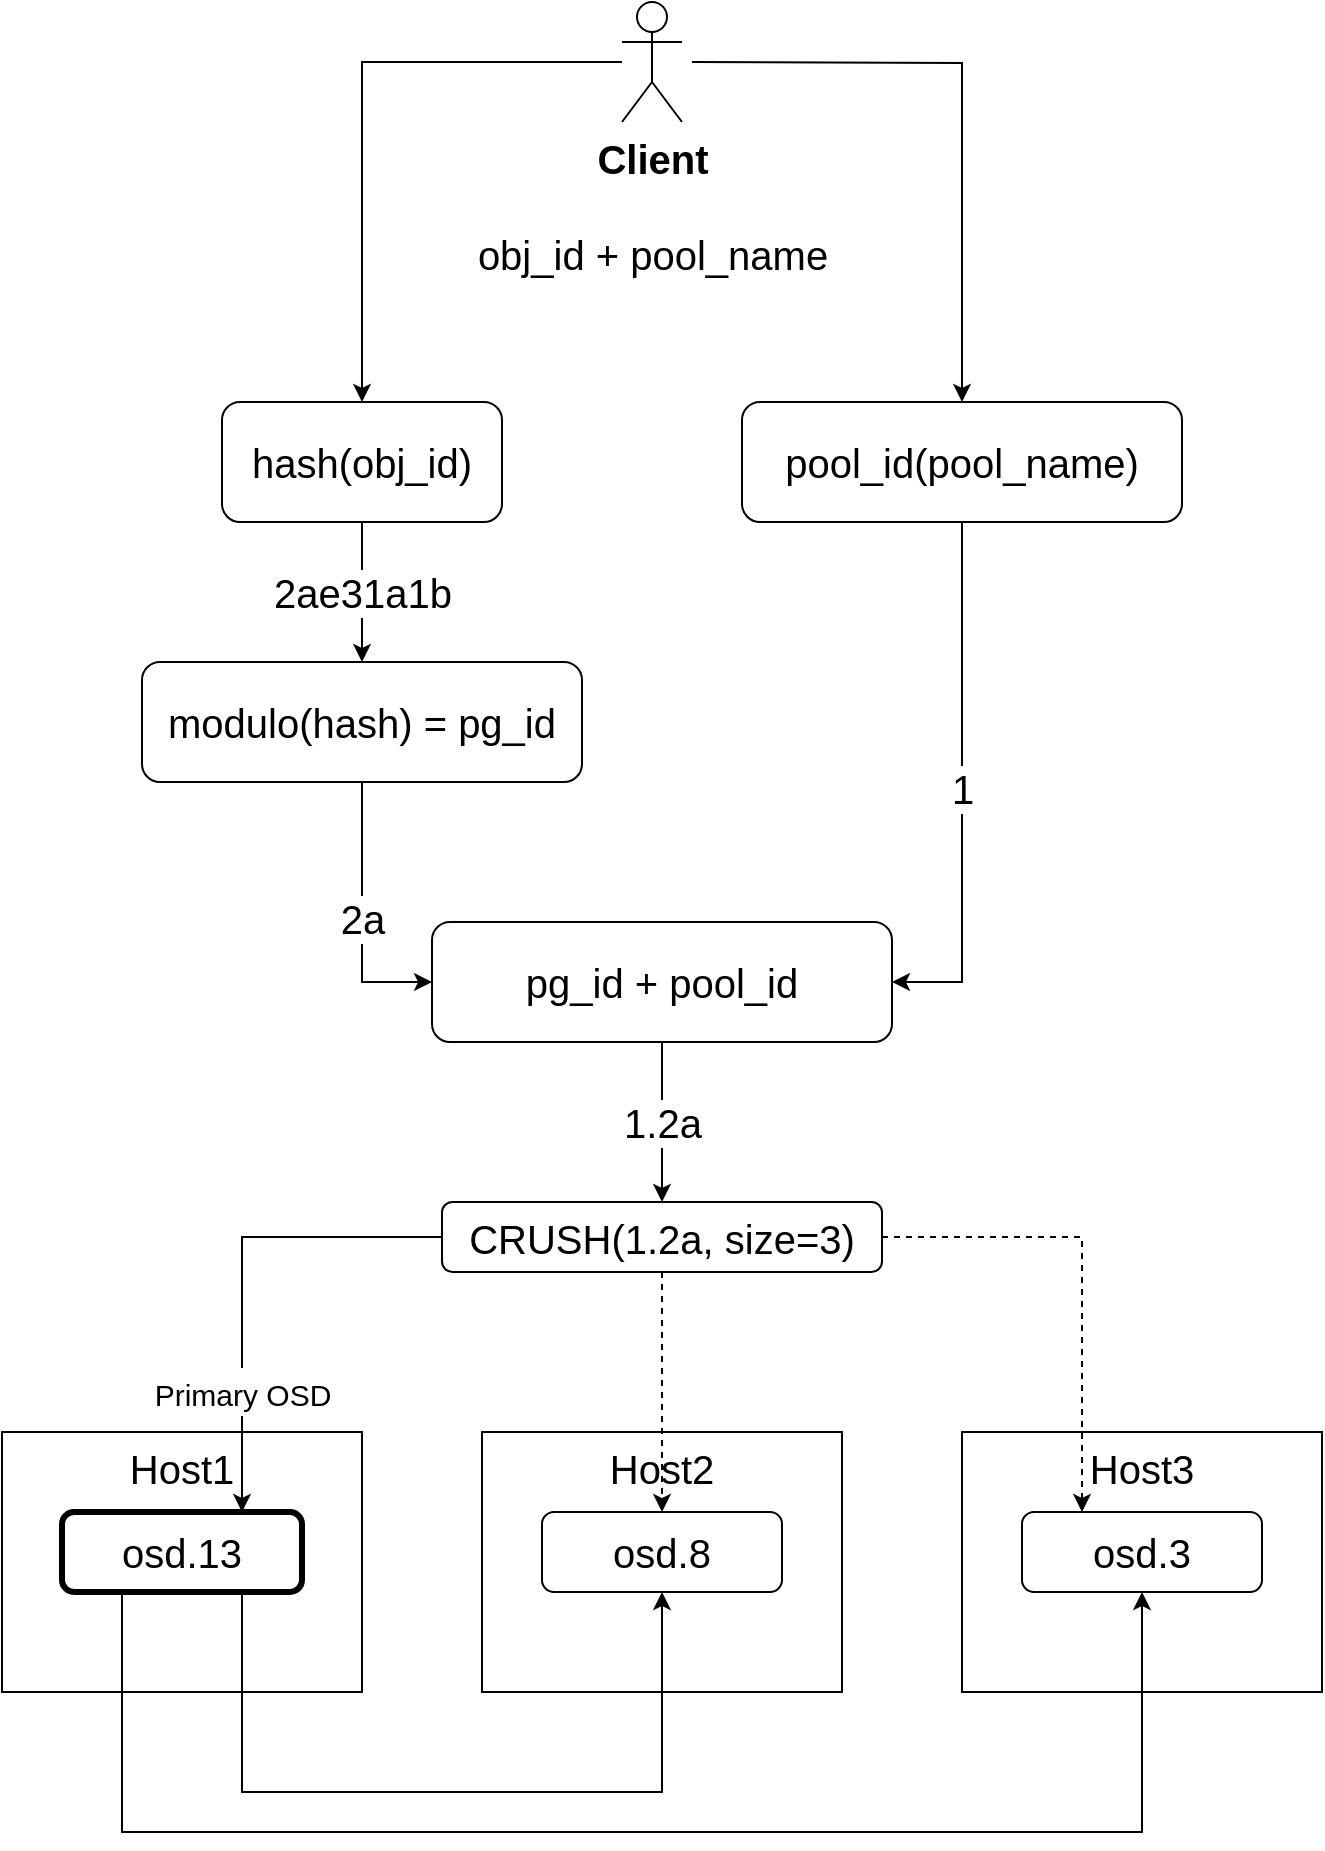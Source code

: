 <mxfile version="12.1.6" type="device" pages="1"><diagram id="BIXuLlXVcmYId2RQB7HU" name="Page-1"><mxGraphModel dx="1408" dy="833" grid="1" gridSize="10" guides="1" tooltips="1" connect="1" arrows="1" fold="1" page="1" pageScale="1" pageWidth="850" pageHeight="1100" math="0" shadow="0"><root><mxCell id="0"/><mxCell id="1" parent="0"/><mxCell id="4_WWdAH6At_6LvTwdgPu-40" value="Host3" style="rounded=0;whiteSpace=wrap;html=1;labelBackgroundColor=none;strokeWidth=1;fontSize=20;comic=0;verticalAlign=top;" vertex="1" parent="1"><mxGeometry x="560" y="805" width="180" height="130" as="geometry"/></mxCell><mxCell id="4_WWdAH6At_6LvTwdgPu-39" value="Host2" style="rounded=0;whiteSpace=wrap;html=1;labelBackgroundColor=none;strokeWidth=1;fontSize=20;comic=0;verticalAlign=top;" vertex="1" parent="1"><mxGeometry x="320" y="805" width="180" height="130" as="geometry"/></mxCell><mxCell id="4_WWdAH6At_6LvTwdgPu-34" value="Host1" style="rounded=0;whiteSpace=wrap;html=1;labelBackgroundColor=none;strokeWidth=1;fontSize=20;comic=0;verticalAlign=top;" vertex="1" parent="1"><mxGeometry x="80" y="805" width="180" height="130" as="geometry"/></mxCell><mxCell id="4_WWdAH6At_6LvTwdgPu-26" style="edgeStyle=orthogonalEdgeStyle;rounded=0;orthogonalLoop=1;jettySize=auto;html=1;entryX=0.5;entryY=0;entryDx=0;entryDy=0;endArrow=classic;endFill=1;strokeWidth=1;fontSize=20;" edge="1" parent="1" target="4_WWdAH6At_6LvTwdgPu-11"><mxGeometry relative="1" as="geometry"><mxPoint x="425" y="120" as="sourcePoint"/></mxGeometry></mxCell><mxCell id="4_WWdAH6At_6LvTwdgPu-33" value="" style="edgeStyle=orthogonalEdgeStyle;rounded=0;orthogonalLoop=1;jettySize=auto;html=1;endArrow=classic;endFill=1;strokeWidth=1;fontSize=20;entryX=0.5;entryY=0;entryDx=0;entryDy=0;" edge="1" parent="1" source="4_WWdAH6At_6LvTwdgPu-3" target="4_WWdAH6At_6LvTwdgPu-6"><mxGeometry relative="1" as="geometry"><mxPoint x="315" y="90" as="targetPoint"/></mxGeometry></mxCell><mxCell id="4_WWdAH6At_6LvTwdgPu-3" value="Client&lt;br&gt;&lt;br&gt;&lt;span style=&quot;font-weight: normal&quot;&gt;obj_id +&amp;nbsp;&lt;/span&gt;&lt;span style=&quot;font-weight: 400&quot;&gt;pool_name&lt;/span&gt;" style="shape=umlActor;verticalLabelPosition=bottom;labelBackgroundColor=none;verticalAlign=top;outlineConnect=0;fontStyle=1;fontSize=20;html=1;" vertex="1" parent="1"><mxGeometry x="390" y="90" width="30" height="60" as="geometry"/></mxCell><mxCell id="4_WWdAH6At_6LvTwdgPu-10" value="2ae31a1b" style="edgeStyle=orthogonalEdgeStyle;rounded=0;orthogonalLoop=1;jettySize=auto;html=1;fontSize=20;" edge="1" parent="1" source="4_WWdAH6At_6LvTwdgPu-6" target="4_WWdAH6At_6LvTwdgPu-7"><mxGeometry relative="1" as="geometry"/></mxCell><mxCell id="4_WWdAH6At_6LvTwdgPu-6" value="hash(obj_id)" style="rounded=1;whiteSpace=wrap;html=1;fontSize=20;" vertex="1" parent="1"><mxGeometry x="190" y="290" width="140" height="60" as="geometry"/></mxCell><mxCell id="4_WWdAH6At_6LvTwdgPu-12" value="2a" style="edgeStyle=orthogonalEdgeStyle;rounded=0;orthogonalLoop=1;jettySize=auto;html=1;fontSize=20;entryX=0;entryY=0.5;entryDx=0;entryDy=0;" edge="1" parent="1" source="4_WWdAH6At_6LvTwdgPu-7" target="4_WWdAH6At_6LvTwdgPu-13"><mxGeometry relative="1" as="geometry"/></mxCell><mxCell id="4_WWdAH6At_6LvTwdgPu-7" value="modulo(hash) = pg_id" style="rounded=1;whiteSpace=wrap;html=1;fontSize=20;" vertex="1" parent="1"><mxGeometry x="150" y="420" width="220" height="60" as="geometry"/></mxCell><mxCell id="4_WWdAH6At_6LvTwdgPu-14" value="1" style="edgeStyle=orthogonalEdgeStyle;rounded=0;orthogonalLoop=1;jettySize=auto;html=1;fontSize=20;entryX=1;entryY=0.5;entryDx=0;entryDy=0;" edge="1" parent="1" source="4_WWdAH6At_6LvTwdgPu-11" target="4_WWdAH6At_6LvTwdgPu-13"><mxGeometry relative="1" as="geometry"/></mxCell><mxCell id="4_WWdAH6At_6LvTwdgPu-11" value="pool_id(pool_name)" style="rounded=1;whiteSpace=wrap;html=1;fontSize=20;" vertex="1" parent="1"><mxGeometry x="450" y="290" width="220" height="60" as="geometry"/></mxCell><mxCell id="4_WWdAH6At_6LvTwdgPu-46" value="1.2a" style="edgeStyle=orthogonalEdgeStyle;rounded=0;orthogonalLoop=1;jettySize=auto;html=1;exitX=0.5;exitY=1;exitDx=0;exitDy=0;entryX=0.5;entryY=0;entryDx=0;entryDy=0;endArrow=classic;endFill=1;strokeWidth=1;fontSize=20;" edge="1" parent="1" source="4_WWdAH6At_6LvTwdgPu-13" target="4_WWdAH6At_6LvTwdgPu-43"><mxGeometry relative="1" as="geometry"/></mxCell><mxCell id="4_WWdAH6At_6LvTwdgPu-13" value="pg_id + pool_id" style="rounded=1;whiteSpace=wrap;html=1;fontSize=20;comic=0;" vertex="1" parent="1"><mxGeometry x="295" y="550" width="230" height="60" as="geometry"/></mxCell><mxCell id="4_WWdAH6At_6LvTwdgPu-18" value="" style="edgeStyle=orthogonalEdgeStyle;rounded=0;orthogonalLoop=1;jettySize=auto;html=1;fontSize=20;dashed=1;exitX=0.5;exitY=1;exitDx=0;exitDy=0;" edge="1" parent="1" source="4_WWdAH6At_6LvTwdgPu-43" target="4_WWdAH6At_6LvTwdgPu-17"><mxGeometry relative="1" as="geometry"><mxPoint x="410" y="780" as="sourcePoint"/></mxGeometry></mxCell><mxCell id="4_WWdAH6At_6LvTwdgPu-20" value="" style="edgeStyle=orthogonalEdgeStyle;rounded=0;orthogonalLoop=1;jettySize=auto;html=1;endArrow=classic;endFill=1;strokeWidth=1;fontSize=20;dashed=1;entryX=0.25;entryY=0;entryDx=0;entryDy=0;exitX=1;exitY=0.5;exitDx=0;exitDy=0;" edge="1" parent="1" source="4_WWdAH6At_6LvTwdgPu-43" target="4_WWdAH6At_6LvTwdgPu-19"><mxGeometry relative="1" as="geometry"><mxPoint x="550" y="750" as="sourcePoint"/></mxGeometry></mxCell><mxCell id="4_WWdAH6At_6LvTwdgPu-22" value="&lt;font style=&quot;font-size: 15px&quot;&gt;Primary OSD&lt;/font&gt;" style="edgeStyle=orthogonalEdgeStyle;rounded=0;orthogonalLoop=1;jettySize=auto;html=1;endArrow=classic;endFill=1;strokeWidth=1;fontSize=20;entryX=0.75;entryY=0;entryDx=0;entryDy=0;exitX=0;exitY=0.5;exitDx=0;exitDy=0;" edge="1" parent="1" source="4_WWdAH6At_6LvTwdgPu-43" target="4_WWdAH6At_6LvTwdgPu-21"><mxGeometry x="0.484" relative="1" as="geometry"><mxPoint x="340" y="750" as="sourcePoint"/><mxPoint as="offset"/></mxGeometry></mxCell><mxCell id="4_WWdAH6At_6LvTwdgPu-41" style="edgeStyle=orthogonalEdgeStyle;rounded=0;orthogonalLoop=1;jettySize=auto;html=1;exitX=0.25;exitY=1;exitDx=0;exitDy=0;entryX=0.5;entryY=1;entryDx=0;entryDy=0;endArrow=classic;endFill=1;strokeWidth=1;fontSize=20;" edge="1" parent="1" source="4_WWdAH6At_6LvTwdgPu-21" target="4_WWdAH6At_6LvTwdgPu-19"><mxGeometry relative="1" as="geometry"><Array as="points"><mxPoint x="140" y="1005"/><mxPoint x="650" y="1005"/></Array></mxGeometry></mxCell><mxCell id="4_WWdAH6At_6LvTwdgPu-42" style="edgeStyle=orthogonalEdgeStyle;rounded=0;orthogonalLoop=1;jettySize=auto;html=1;exitX=0.75;exitY=1;exitDx=0;exitDy=0;entryX=0.5;entryY=1;entryDx=0;entryDy=0;endArrow=classic;endFill=1;strokeWidth=1;fontSize=20;" edge="1" parent="1" source="4_WWdAH6At_6LvTwdgPu-21" target="4_WWdAH6At_6LvTwdgPu-17"><mxGeometry relative="1" as="geometry"><Array as="points"><mxPoint x="200" y="985"/><mxPoint x="410" y="985"/></Array></mxGeometry></mxCell><mxCell id="4_WWdAH6At_6LvTwdgPu-21" value="osd.13" style="rounded=1;whiteSpace=wrap;html=1;fontSize=20;strokeWidth=3;comic=0;" vertex="1" parent="1"><mxGeometry x="110" y="845" width="120" height="40" as="geometry"/></mxCell><mxCell id="4_WWdAH6At_6LvTwdgPu-19" value="osd.3" style="rounded=1;whiteSpace=wrap;html=1;fontSize=20;comic=0;" vertex="1" parent="1"><mxGeometry x="590" y="845" width="120" height="40" as="geometry"/></mxCell><mxCell id="4_WWdAH6At_6LvTwdgPu-17" value="osd.8" style="rounded=1;whiteSpace=wrap;html=1;fontSize=20;comic=0;" vertex="1" parent="1"><mxGeometry x="350" y="845" width="120" height="40" as="geometry"/></mxCell><mxCell id="4_WWdAH6At_6LvTwdgPu-43" value="CRUSH(1.2a, size=3)" style="rounded=1;whiteSpace=wrap;html=1;fontSize=20;comic=0;" vertex="1" parent="1"><mxGeometry x="300" y="690" width="220" height="35" as="geometry"/></mxCell><mxCell id="4_WWdAH6At_6LvTwdgPu-45" style="edgeStyle=orthogonalEdgeStyle;rounded=0;orthogonalLoop=1;jettySize=auto;html=1;exitX=0.5;exitY=1;exitDx=0;exitDy=0;endArrow=classic;endFill=1;strokeWidth=1;fontSize=20;" edge="1" parent="1" source="4_WWdAH6At_6LvTwdgPu-43" target="4_WWdAH6At_6LvTwdgPu-43"><mxGeometry relative="1" as="geometry"/></mxCell><mxCell id="4_WWdAH6At_6LvTwdgPu-47" value="" style="shape=image;html=1;verticalAlign=top;verticalLabelPosition=bottom;labelBackgroundColor=#ffffff;imageAspect=0;aspect=fixed;image=https://cdn2.iconfinder.com/data/icons/freecns-cumulus/32/519791-101_Warning-128.png;comic=0;strokeWidth=1;fontSize=20;" vertex="1" parent="1"><mxGeometry x="278" y="667.5" width="40" height="40" as="geometry"/></mxCell></root></mxGraphModel></diagram></mxfile>